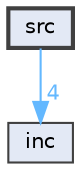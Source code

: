 digraph "src"
{
 // LATEX_PDF_SIZE
  bgcolor="transparent";
  edge [fontname=Helvetica,fontsize=10,labelfontname=Helvetica,labelfontsize=10];
  node [fontname=Helvetica,fontsize=10,shape=box,height=0.2,width=0.4];
  compound=true
  dir_68267d1309a1af8e8297ef4c3efbcdba [label="src", fillcolor="#e3e9f5", color="grey25", style="filled,bold", URL="dir_68267d1309a1af8e8297ef4c3efbcdba.html",tooltip=""];
  dir_bfccd401955b95cf8c75461437045ac0 [label="inc", fillcolor="#e3e9f5", color="grey25", style="filled", URL="dir_bfccd401955b95cf8c75461437045ac0.html",tooltip=""];
  dir_68267d1309a1af8e8297ef4c3efbcdba->dir_bfccd401955b95cf8c75461437045ac0 [headlabel="4", labeldistance=1.5 headhref="dir_000001_000000.html" color="steelblue1" fontcolor="steelblue1"];
}
